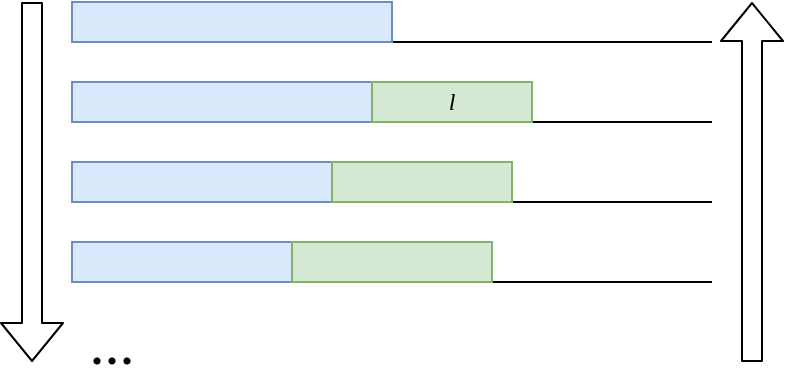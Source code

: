 <mxfile version="13.3.5" type="device"><diagram id="04XPY2DTmGt2vf1SVvlG" name="Page-1"><mxGraphModel dx="1038" dy="607" grid="1" gridSize="10" guides="1" tooltips="1" connect="1" arrows="1" fold="1" page="1" pageScale="1" pageWidth="827" pageHeight="1169" math="0" shadow="0"><root><mxCell id="0"/><mxCell id="1" parent="0"/><mxCell id="wm3XMvwBzJc0HM_CoNsg-1" value="" style="endArrow=none;html=1;" parent="1" edge="1"><mxGeometry width="50" height="50" relative="1" as="geometry"><mxPoint x="40" y="120" as="sourcePoint"/><mxPoint x="360" y="120" as="targetPoint"/></mxGeometry></mxCell><mxCell id="wm3XMvwBzJc0HM_CoNsg-2" value="" style="endArrow=none;html=1;" parent="1" edge="1"><mxGeometry width="50" height="50" relative="1" as="geometry"><mxPoint x="40" y="160" as="sourcePoint"/><mxPoint x="360" y="160" as="targetPoint"/></mxGeometry></mxCell><mxCell id="wm3XMvwBzJc0HM_CoNsg-3" value="" style="endArrow=none;html=1;" parent="1" edge="1"><mxGeometry width="50" height="50" relative="1" as="geometry"><mxPoint x="40" y="200" as="sourcePoint"/><mxPoint x="360" y="200" as="targetPoint"/></mxGeometry></mxCell><mxCell id="wm3XMvwBzJc0HM_CoNsg-4" value="" style="endArrow=none;html=1;" parent="1" edge="1"><mxGeometry width="50" height="50" relative="1" as="geometry"><mxPoint x="40" y="240" as="sourcePoint"/><mxPoint x="360" y="240" as="targetPoint"/></mxGeometry></mxCell><mxCell id="wm3XMvwBzJc0HM_CoNsg-5" value="" style="rounded=0;whiteSpace=wrap;html=1;fillColor=#dae8fc;strokeColor=#6c8ebf;" parent="1" vertex="1"><mxGeometry x="40" y="100" width="160" height="20" as="geometry"/></mxCell><mxCell id="wm3XMvwBzJc0HM_CoNsg-6" value="" style="rounded=0;whiteSpace=wrap;html=1;fillColor=#dae8fc;strokeColor=#6c8ebf;" parent="1" vertex="1"><mxGeometry x="40" y="140" width="150" height="20" as="geometry"/></mxCell><mxCell id="wm3XMvwBzJc0HM_CoNsg-7" value="" style="rounded=0;whiteSpace=wrap;html=1;fillColor=#dae8fc;strokeColor=#6c8ebf;" parent="1" vertex="1"><mxGeometry x="40" y="180" width="130" height="20" as="geometry"/></mxCell><mxCell id="wm3XMvwBzJc0HM_CoNsg-8" value="" style="rounded=0;whiteSpace=wrap;html=1;fillColor=#dae8fc;strokeColor=#6c8ebf;" parent="1" vertex="1"><mxGeometry x="40" y="220" width="110" height="20" as="geometry"/></mxCell><mxCell id="wm3XMvwBzJc0HM_CoNsg-9" value="&lt;font style=&quot;font-size: 30px&quot;&gt;...&lt;/font&gt;" style="text;html=1;strokeColor=none;fillColor=none;align=center;verticalAlign=middle;whiteSpace=wrap;rounded=0;fontFamily=Times New Roman;" parent="1" vertex="1"><mxGeometry x="40" y="260" width="40" height="20" as="geometry"/></mxCell><mxCell id="wm3XMvwBzJc0HM_CoNsg-10" value="" style="rounded=0;whiteSpace=wrap;html=1;fillColor=#d5e8d4;strokeColor=#82b366;" parent="1" vertex="1"><mxGeometry x="150" y="220" width="100" height="20" as="geometry"/></mxCell><mxCell id="wm3XMvwBzJc0HM_CoNsg-12" value="" style="rounded=0;whiteSpace=wrap;html=1;fillColor=#d5e8d4;strokeColor=#82b366;" parent="1" vertex="1"><mxGeometry x="170" y="180" width="90" height="20" as="geometry"/></mxCell><mxCell id="wm3XMvwBzJc0HM_CoNsg-13" value="l" style="rounded=0;whiteSpace=wrap;html=1;fillColor=#d5e8d4;strokeColor=#82b366;fontFamily=Times New Roman;fontStyle=2" parent="1" vertex="1"><mxGeometry x="190" y="140" width="80" height="20" as="geometry"/></mxCell><mxCell id="wm3XMvwBzJc0HM_CoNsg-15" value="" style="shape=flexArrow;endArrow=classic;html=1;" parent="1" edge="1"><mxGeometry width="50" height="50" relative="1" as="geometry"><mxPoint x="20" y="100" as="sourcePoint"/><mxPoint x="20" y="280" as="targetPoint"/></mxGeometry></mxCell><mxCell id="wm3XMvwBzJc0HM_CoNsg-16" value="" style="shape=flexArrow;endArrow=classic;html=1;" parent="1" edge="1"><mxGeometry width="50" height="50" relative="1" as="geometry"><mxPoint x="380" y="280" as="sourcePoint"/><mxPoint x="380" y="100" as="targetPoint"/></mxGeometry></mxCell></root></mxGraphModel></diagram></mxfile>